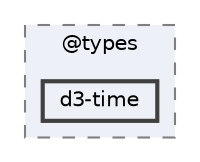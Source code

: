 digraph "C:/Users/arisc/OneDrive/Documents/GitHub/FINAL/EcoEats-Project/node_modules/@types/d3-time"
{
 // LATEX_PDF_SIZE
  bgcolor="transparent";
  edge [fontname=Helvetica,fontsize=10,labelfontname=Helvetica,labelfontsize=10];
  node [fontname=Helvetica,fontsize=10,shape=box,height=0.2,width=0.4];
  compound=true
  subgraph clusterdir_fcfbd2bcc1e777bae19fd8075af818f1 {
    graph [ bgcolor="#edf0f7", pencolor="grey50", label="@types", fontname=Helvetica,fontsize=10 style="filled,dashed", URL="dir_fcfbd2bcc1e777bae19fd8075af818f1.html",tooltip=""]
  dir_de86b2b78a98b0a8c50a37c20eb1ac84 [label="d3-time", fillcolor="#edf0f7", color="grey25", style="filled,bold", URL="dir_de86b2b78a98b0a8c50a37c20eb1ac84.html",tooltip=""];
  }
}
